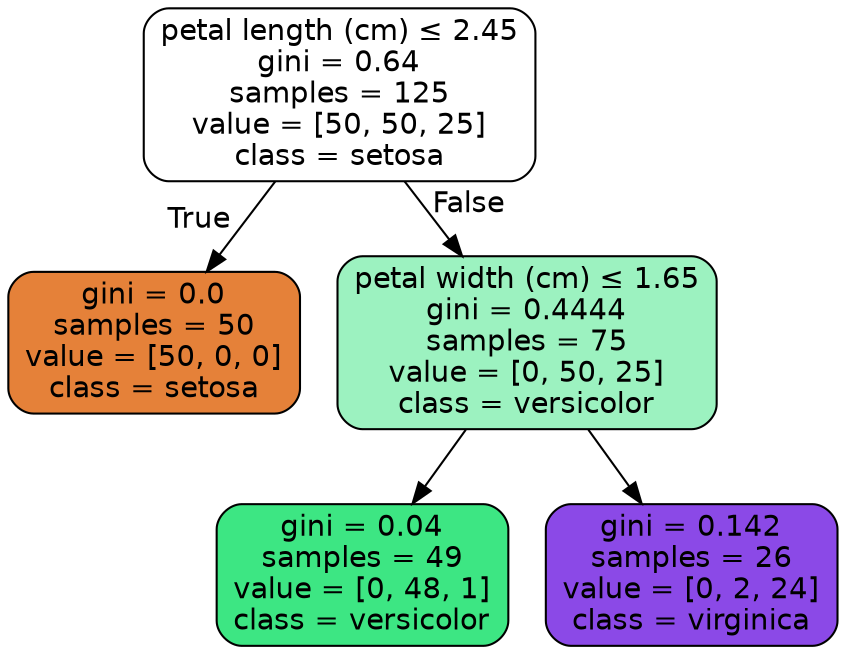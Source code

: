 digraph Tree {
node [shape=box, style="filled, rounded", color="black", fontname=helvetica] ;
edge [fontname=helvetica] ;
0 [label=<petal length (cm) &le; 2.45<br/>gini = 0.64<br/>samples = 125<br/>value = [50, 50, 25]<br/>class = setosa>, fillcolor="#e5813900"] ;
1 [label=<gini = 0.0<br/>samples = 50<br/>value = [50, 0, 0]<br/>class = setosa>, fillcolor="#e58139ff"] ;
0 -> 1 [labeldistance=2.5, labelangle=45, headlabel="True"] ;
2 [label=<petal width (cm) &le; 1.65<br/>gini = 0.4444<br/>samples = 75<br/>value = [0, 50, 25]<br/>class = versicolor>, fillcolor="#39e5817f"] ;
0 -> 2 [labeldistance=2.5, labelangle=-45, headlabel="False"] ;
3 [label=<gini = 0.04<br/>samples = 49<br/>value = [0, 48, 1]<br/>class = versicolor>, fillcolor="#39e581fa"] ;
2 -> 3 ;
4 [label=<gini = 0.142<br/>samples = 26<br/>value = [0, 2, 24]<br/>class = virginica>, fillcolor="#8139e5ea"] ;
2 -> 4 ;
}